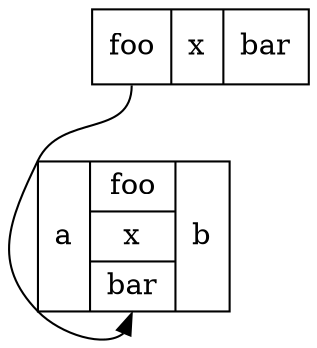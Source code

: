 digraph G {
	node [label="\N", shape=record];
	graph [bb="0,0,117,144"];
	a [label="<f0> foo | x | <f1> bar", pos="70,126", rects="23,108,58,144 58,108,83,144 83,108,118,144", width="1.31", height="0.50"];
	b [label="a | { <f0> foo | x | <f1> bar } | b", pos="41,36", rects="0,0,23,72 23,48,58,72 23,24,58,48 23,0,58,24 58,0,83,72", width="1.14", height="1.00"];
	a:f0 -> b:f1 [pos="e,41,24 41,108 41,88 41,56 41,34"];
}
